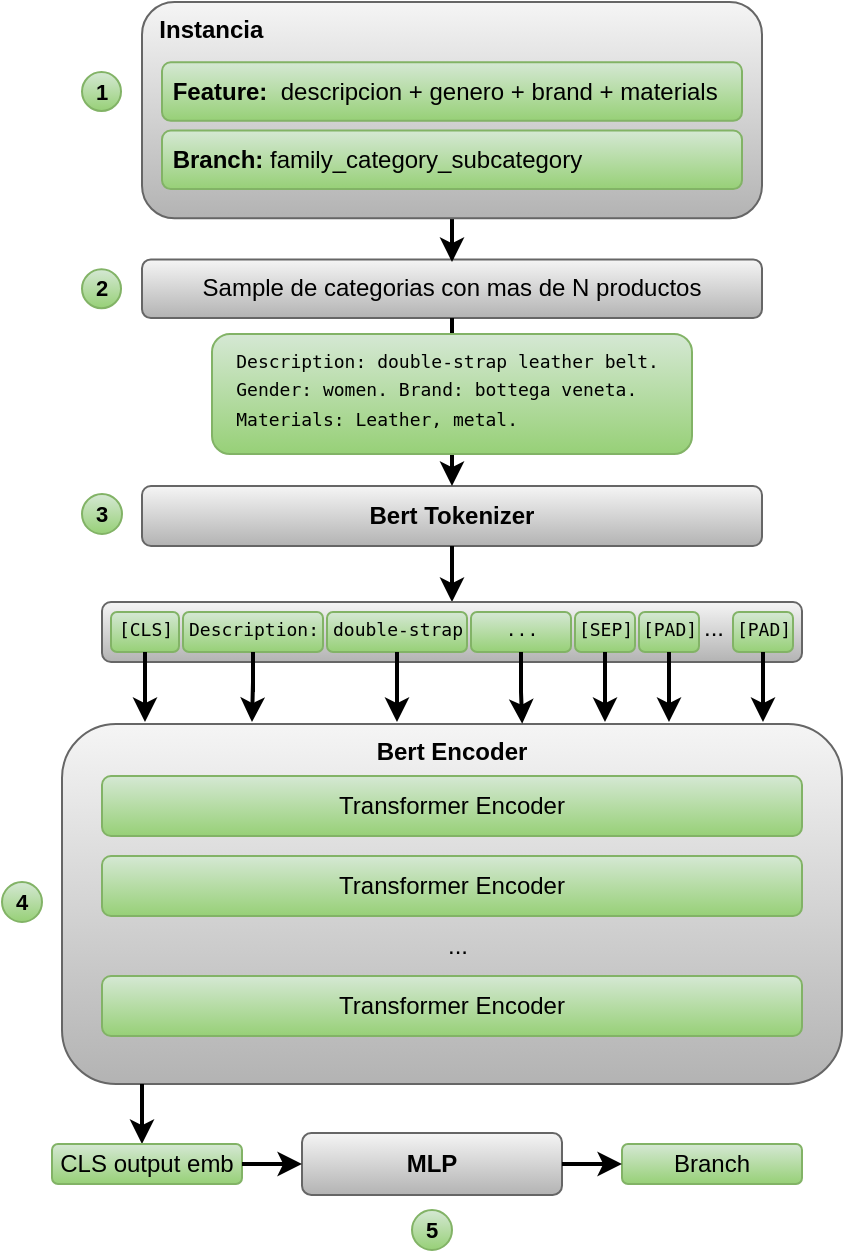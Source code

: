 <mxfile version="20.2.2" type="google"><diagram id="clHXbGgNlDHyLm2BP15B" name="Página-1"><mxGraphModel grid="1" page="1" gridSize="10" guides="1" tooltips="1" connect="1" arrows="1" fold="1" pageScale="1" pageWidth="850" pageHeight="1100" math="0" shadow="0"><root><mxCell id="0"/><mxCell id="1" parent="0"/><mxCell id="1I2EuglqX8g7CI80O3RP-70" value="" style="group" connectable="0" vertex="1" parent="1"><mxGeometry x="-190" y="-80" width="420" height="624" as="geometry"/></mxCell><mxCell id="1I2EuglqX8g7CI80O3RP-63" value="" style="group;fontStyle=1" connectable="0" vertex="1" parent="1I2EuglqX8g7CI80O3RP-70"><mxGeometry x="40" y="242" width="340" height="30" as="geometry"/></mxCell><mxCell id="hbDmkZnZicxOT-NP-SxI-7" value="&lt;b&gt;Bert Tokenizer&lt;/b&gt;" style="rounded=1;whiteSpace=wrap;html=1;fillColor=#f5f5f5;gradientColor=#b3b3b3;strokeColor=#666666;" vertex="1" parent="1I2EuglqX8g7CI80O3RP-63"><mxGeometry x="30" width="310" height="30" as="geometry"/></mxCell><mxCell id="hbDmkZnZicxOT-NP-SxI-13" value="3" style="ellipse;whiteSpace=wrap;html=1;aspect=fixed;fontSize=11;fillColor=#d5e8d4;strokeColor=#82b366;fontStyle=1;gradientColor=#97d077;" vertex="1" parent="1I2EuglqX8g7CI80O3RP-63"><mxGeometry y="4" width="20" height="20" as="geometry"/></mxCell><mxCell id="1I2EuglqX8g7CI80O3RP-65" style="edgeStyle=orthogonalEdgeStyle;rounded=0;orthogonalLoop=1;jettySize=auto;html=1;strokeWidth=2;" edge="1" parent="1I2EuglqX8g7CI80O3RP-70" source="hbDmkZnZicxOT-NP-SxI-7"><mxGeometry relative="1" as="geometry"><mxPoint x="225" y="300" as="targetPoint"/></mxGeometry></mxCell><mxCell id="1I2EuglqX8g7CI80O3RP-25" value="" style="group" connectable="0" vertex="1" parent="1I2EuglqX8g7CI80O3RP-70"><mxGeometry x="20" y="300" width="380" height="40" as="geometry"/></mxCell><mxCell id="1I2EuglqX8g7CI80O3RP-23" value="" style="rounded=1;whiteSpace=wrap;html=1;fillColor=#f5f5f5;gradientColor=#b3b3b3;strokeColor=#666666;" vertex="1" parent="1I2EuglqX8g7CI80O3RP-25"><mxGeometry x="30" width="350" height="30" as="geometry"/></mxCell><mxCell id="1I2EuglqX8g7CI80O3RP-13" value="&lt;pre style=&quot;font-size: 9px; background-color: var(--jp-layout-color0); box-sizing: unset; font-family: Menlo, &amp;quot;DejaVu Sans Mono&amp;quot;, consolas, &amp;quot;Courier New&amp;quot;, monospace; line-height: normal; border: none; margin-top: 0px; margin-bottom: 0.5em; padding: 0px; overflow: auto; word-break: break-all; overflow-wrap: break-word;&quot;&gt;&lt;pre style=&quot;background-color: var(--jp-layout-color0); box-sizing: unset; font-family: Menlo, &amp;quot;DejaVu Sans Mono&amp;quot;, consolas, &amp;quot;Courier New&amp;quot;, monospace; line-height: normal; border: none; margin-top: 0px; margin-bottom: 0.5em; padding: 0px; overflow: auto; word-break: break-all; overflow-wrap: break-word;&quot;&gt;&lt;span style=&quot;box-sizing: unset; text-decoration-color: rgb(0, 128, 0);&quot;&gt;double-strap&lt;/span&gt;&lt;/pre&gt;&lt;/pre&gt;" style="rounded=1;whiteSpace=wrap;html=1;fillColor=#d5e8d4;gradientColor=#97d077;strokeColor=#82b366;spacingTop=5;" vertex="1" parent="1I2EuglqX8g7CI80O3RP-25"><mxGeometry x="142.5" y="5" width="70" height="20" as="geometry"/></mxCell><mxCell id="1I2EuglqX8g7CI80O3RP-16" value="&lt;pre style=&quot;font-size: 9px; background-color: var(--jp-layout-color0); box-sizing: unset; font-family: Menlo, &amp;quot;DejaVu Sans Mono&amp;quot;, consolas, &amp;quot;Courier New&amp;quot;, monospace; line-height: normal; border: none; margin-top: 0px; margin-bottom: 0.5em; padding: 0px; overflow: auto; word-break: break-all; overflow-wrap: break-word;&quot;&gt;&lt;pre style=&quot;background-color: var(--jp-layout-color0); box-sizing: unset; font-family: Menlo, &amp;quot;DejaVu Sans Mono&amp;quot;, consolas, &amp;quot;Courier New&amp;quot;, monospace; line-height: normal; border: none; margin-top: 0px; margin-bottom: 0.5em; padding: 0px; overflow: auto; word-break: break-all; overflow-wrap: break-word;&quot;&gt;&lt;span style=&quot;box-sizing: unset; text-decoration-color: rgb(0, 128, 0);&quot;&gt;Description:&lt;/span&gt;&lt;/pre&gt;&lt;/pre&gt;" style="rounded=1;whiteSpace=wrap;html=1;fillColor=#d5e8d4;gradientColor=#97d077;strokeColor=#82b366;spacingTop=5;" vertex="1" parent="1I2EuglqX8g7CI80O3RP-25"><mxGeometry x="70.5" y="5" width="70" height="20" as="geometry"/></mxCell><mxCell id="1I2EuglqX8g7CI80O3RP-17" value="&lt;pre style=&quot;font-size: 9px; background-color: var(--jp-layout-color0); box-sizing: unset; font-family: Menlo, &amp;quot;DejaVu Sans Mono&amp;quot;, consolas, &amp;quot;Courier New&amp;quot;, monospace; line-height: normal; border: none; margin-top: 0px; margin-bottom: 0.5em; padding: 0px; overflow: auto; word-break: break-all; overflow-wrap: break-word;&quot;&gt;&lt;pre style=&quot;background-color: var(--jp-layout-color0); box-sizing: unset; font-family: Menlo, &amp;quot;DejaVu Sans Mono&amp;quot;, consolas, &amp;quot;Courier New&amp;quot;, monospace; line-height: normal; border: none; margin-top: 0px; margin-bottom: 0.5em; padding: 0px; overflow: auto; word-break: break-all; overflow-wrap: break-word;&quot;&gt;&lt;span style=&quot;background-color: var(--jp-layout-color0);&quot;&gt;...&lt;/span&gt;&lt;/pre&gt;&lt;/pre&gt;" style="rounded=1;whiteSpace=wrap;html=1;fillColor=#d5e8d4;gradientColor=#97d077;strokeColor=#82b366;spacingTop=5;" vertex="1" parent="1I2EuglqX8g7CI80O3RP-25"><mxGeometry x="214.5" y="5" width="50" height="20" as="geometry"/></mxCell><mxCell id="1I2EuglqX8g7CI80O3RP-18" value="&lt;pre style=&quot;font-size: 9px; background-color: var(--jp-layout-color0); box-sizing: unset; font-family: Menlo, &amp;quot;DejaVu Sans Mono&amp;quot;, consolas, &amp;quot;Courier New&amp;quot;, monospace; line-height: normal; border: none; margin-top: 0px; margin-bottom: 0.5em; padding: 0px; overflow: auto; word-break: break-all; overflow-wrap: break-word;&quot;&gt;&lt;pre style=&quot;background-color: var(--jp-layout-color0); box-sizing: unset; font-family: Menlo, &amp;quot;DejaVu Sans Mono&amp;quot;, consolas, &amp;quot;Courier New&amp;quot;, monospace; line-height: normal; border: none; margin-top: 0px; margin-bottom: 0.5em; padding: 0px; overflow: auto; word-break: break-all; overflow-wrap: break-word;&quot;&gt;&lt;span style=&quot;box-sizing: unset; text-decoration-color: rgb(0, 128, 0);&quot;&gt;[CLS]&lt;/span&gt;&lt;/pre&gt;&lt;/pre&gt;" style="rounded=1;whiteSpace=wrap;html=1;fillColor=#d5e8d4;gradientColor=#97d077;strokeColor=#82b366;spacingTop=5;" vertex="1" parent="1I2EuglqX8g7CI80O3RP-25"><mxGeometry x="34.5" y="5" width="34" height="20" as="geometry"/></mxCell><mxCell id="1I2EuglqX8g7CI80O3RP-19" value="&lt;pre style=&quot;font-size: 9px; background-color: var(--jp-layout-color0); box-sizing: unset; font-family: Menlo, &amp;quot;DejaVu Sans Mono&amp;quot;, consolas, &amp;quot;Courier New&amp;quot;, monospace; line-height: normal; border: none; margin-top: 0px; margin-bottom: 0.5em; padding: 0px; overflow: auto; word-break: break-all; overflow-wrap: break-word;&quot;&gt;&lt;pre style=&quot;background-color: var(--jp-layout-color0); box-sizing: unset; font-family: Menlo, &amp;quot;DejaVu Sans Mono&amp;quot;, consolas, &amp;quot;Courier New&amp;quot;, monospace; line-height: normal; border: none; margin-top: 0px; margin-bottom: 0.5em; padding: 0px; overflow: auto; word-break: break-all; overflow-wrap: break-word;&quot;&gt;&lt;span style=&quot;box-sizing: unset; text-decoration-color: rgb(0, 128, 0);&quot;&gt;[SEP]&lt;/span&gt;&lt;/pre&gt;&lt;/pre&gt;" style="rounded=1;whiteSpace=wrap;html=1;fillColor=#d5e8d4;gradientColor=#97d077;strokeColor=#82b366;spacingTop=5;" vertex="1" parent="1I2EuglqX8g7CI80O3RP-25"><mxGeometry x="266.5" y="5" width="30" height="20" as="geometry"/></mxCell><mxCell id="1I2EuglqX8g7CI80O3RP-20" value="&lt;pre style=&quot;font-size: 9px; background-color: var(--jp-layout-color0); box-sizing: unset; font-family: Menlo, &amp;quot;DejaVu Sans Mono&amp;quot;, consolas, &amp;quot;Courier New&amp;quot;, monospace; line-height: normal; border: none; margin-top: 0px; margin-bottom: 0.5em; padding: 0px; overflow: auto; word-break: break-all; overflow-wrap: break-word;&quot;&gt;&lt;pre style=&quot;background-color: var(--jp-layout-color0); box-sizing: unset; font-family: Menlo, &amp;quot;DejaVu Sans Mono&amp;quot;, consolas, &amp;quot;Courier New&amp;quot;, monospace; line-height: normal; border: none; margin-top: 0px; margin-bottom: 0.5em; padding: 0px; overflow: auto; word-break: break-all; overflow-wrap: break-word;&quot;&gt;&lt;span style=&quot;box-sizing: unset; text-decoration-color: rgb(0, 128, 0);&quot;&gt;[PAD]&lt;/span&gt;&lt;/pre&gt;&lt;/pre&gt;" style="rounded=1;whiteSpace=wrap;html=1;fillColor=#d5e8d4;gradientColor=#97d077;strokeColor=#82b366;spacingTop=5;" vertex="1" parent="1I2EuglqX8g7CI80O3RP-25"><mxGeometry x="298.5" y="5" width="30" height="20" as="geometry"/></mxCell><mxCell id="1I2EuglqX8g7CI80O3RP-21" value="..." style="text;html=1;strokeColor=none;fillColor=none;align=center;verticalAlign=middle;whiteSpace=wrap;rounded=0;" vertex="1" parent="1I2EuglqX8g7CI80O3RP-25"><mxGeometry x="310" y="5" width="51.5" height="15" as="geometry"/></mxCell><mxCell id="1I2EuglqX8g7CI80O3RP-22" value="&lt;pre style=&quot;font-size: 9px; background-color: var(--jp-layout-color0); box-sizing: unset; font-family: Menlo, &amp;quot;DejaVu Sans Mono&amp;quot;, consolas, &amp;quot;Courier New&amp;quot;, monospace; line-height: normal; border: none; margin-top: 0px; margin-bottom: 0.5em; padding: 0px; overflow: auto; word-break: break-all; overflow-wrap: break-word;&quot;&gt;&lt;pre style=&quot;background-color: var(--jp-layout-color0); box-sizing: unset; font-family: Menlo, &amp;quot;DejaVu Sans Mono&amp;quot;, consolas, &amp;quot;Courier New&amp;quot;, monospace; line-height: normal; border: none; margin-top: 0px; margin-bottom: 0.5em; padding: 0px; overflow: auto; word-break: break-all; overflow-wrap: break-word;&quot;&gt;&lt;span style=&quot;box-sizing: unset; text-decoration-color: rgb(0, 128, 0);&quot;&gt;[PAD]&lt;/span&gt;&lt;/pre&gt;&lt;/pre&gt;" style="rounded=1;whiteSpace=wrap;html=1;fillColor=#d5e8d4;gradientColor=#97d077;strokeColor=#82b366;spacingTop=5;" vertex="1" parent="1I2EuglqX8g7CI80O3RP-25"><mxGeometry x="345.5" y="5" width="30" height="20" as="geometry"/></mxCell><mxCell id="1I2EuglqX8g7CI80O3RP-43" value="" style="group" connectable="0" vertex="1" parent="1I2EuglqX8g7CI80O3RP-70"><mxGeometry x="30" y="361" width="390" height="180" as="geometry"/></mxCell><mxCell id="1I2EuglqX8g7CI80O3RP-42" value="Bert Encoder" style="rounded=1;whiteSpace=wrap;html=1;fillColor=#f5f5f5;gradientColor=#b3b3b3;strokeColor=#666666;verticalAlign=top;fontStyle=1" vertex="1" parent="1I2EuglqX8g7CI80O3RP-43"><mxGeometry width="390" height="180" as="geometry"/></mxCell><mxCell id="1I2EuglqX8g7CI80O3RP-41" value="..." style="text;html=1;strokeColor=none;fillColor=none;align=center;verticalAlign=middle;whiteSpace=wrap;rounded=0;" vertex="1" parent="1I2EuglqX8g7CI80O3RP-43"><mxGeometry x="173" y="106" width="50" height="10" as="geometry"/></mxCell><mxCell id="1I2EuglqX8g7CI80O3RP-27" value="Transformer Encoder" style="rounded=1;whiteSpace=wrap;html=1;fillColor=#d5e8d4;gradientColor=#97d077;strokeColor=#82b366;" vertex="1" parent="1I2EuglqX8g7CI80O3RP-43"><mxGeometry x="20" y="26" width="350" height="30" as="geometry"/></mxCell><mxCell id="1I2EuglqX8g7CI80O3RP-28" value="Transformer Encoder" style="rounded=1;whiteSpace=wrap;html=1;fillColor=#d5e8d4;gradientColor=#97d077;strokeColor=#82b366;" vertex="1" parent="1I2EuglqX8g7CI80O3RP-43"><mxGeometry x="20" y="66" width="350" height="30" as="geometry"/></mxCell><mxCell id="1I2EuglqX8g7CI80O3RP-29" value="Transformer Encoder" style="rounded=1;whiteSpace=wrap;html=1;fillColor=#d5e8d4;gradientColor=#97d077;strokeColor=#82b366;" vertex="1" parent="1I2EuglqX8g7CI80O3RP-43"><mxGeometry x="20" y="126" width="350" height="30" as="geometry"/></mxCell><mxCell id="1I2EuglqX8g7CI80O3RP-44" style="edgeStyle=orthogonalEdgeStyle;rounded=0;orthogonalLoop=1;jettySize=auto;html=1;strokeWidth=2;" edge="1" parent="1I2EuglqX8g7CI80O3RP-70" source="1I2EuglqX8g7CI80O3RP-18"><mxGeometry relative="1" as="geometry"><mxPoint x="71.5" y="360" as="targetPoint"/></mxGeometry></mxCell><mxCell id="1I2EuglqX8g7CI80O3RP-45" style="edgeStyle=orthogonalEdgeStyle;rounded=0;orthogonalLoop=1;jettySize=auto;html=1;strokeWidth=2;" edge="1" parent="1I2EuglqX8g7CI80O3RP-70" source="1I2EuglqX8g7CI80O3RP-16"><mxGeometry relative="1" as="geometry"><mxPoint x="125" y="360" as="targetPoint"/></mxGeometry></mxCell><mxCell id="1I2EuglqX8g7CI80O3RP-46" style="edgeStyle=orthogonalEdgeStyle;rounded=0;orthogonalLoop=1;jettySize=auto;html=1;strokeWidth=2;" edge="1" parent="1I2EuglqX8g7CI80O3RP-70" source="1I2EuglqX8g7CI80O3RP-13"><mxGeometry relative="1" as="geometry"><mxPoint x="197.5" y="360" as="targetPoint"/></mxGeometry></mxCell><mxCell id="1I2EuglqX8g7CI80O3RP-47" style="edgeStyle=orthogonalEdgeStyle;rounded=0;orthogonalLoop=1;jettySize=auto;html=1;entryX=0.59;entryY=-0.001;entryDx=0;entryDy=0;entryPerimeter=0;strokeWidth=2;" edge="1" parent="1I2EuglqX8g7CI80O3RP-70" source="1I2EuglqX8g7CI80O3RP-17" target="1I2EuglqX8g7CI80O3RP-42"><mxGeometry relative="1" as="geometry"/></mxCell><mxCell id="1I2EuglqX8g7CI80O3RP-48" style="edgeStyle=orthogonalEdgeStyle;rounded=0;orthogonalLoop=1;jettySize=auto;html=1;strokeWidth=2;" edge="1" parent="1I2EuglqX8g7CI80O3RP-70" source="1I2EuglqX8g7CI80O3RP-19"><mxGeometry relative="1" as="geometry"><mxPoint x="301.5" y="360" as="targetPoint"/></mxGeometry></mxCell><mxCell id="1I2EuglqX8g7CI80O3RP-50" style="edgeStyle=orthogonalEdgeStyle;rounded=0;orthogonalLoop=1;jettySize=auto;html=1;strokeWidth=2;" edge="1" parent="1I2EuglqX8g7CI80O3RP-70" source="1I2EuglqX8g7CI80O3RP-20"><mxGeometry relative="1" as="geometry"><mxPoint x="333.5" y="360" as="targetPoint"/></mxGeometry></mxCell><mxCell id="1I2EuglqX8g7CI80O3RP-51" style="edgeStyle=orthogonalEdgeStyle;rounded=0;orthogonalLoop=1;jettySize=auto;html=1;strokeWidth=2;" edge="1" parent="1I2EuglqX8g7CI80O3RP-70" source="1I2EuglqX8g7CI80O3RP-22"><mxGeometry relative="1" as="geometry"><mxPoint x="380.5" y="360" as="targetPoint"/></mxGeometry></mxCell><mxCell id="1I2EuglqX8g7CI80O3RP-52" style="edgeStyle=orthogonalEdgeStyle;rounded=0;orthogonalLoop=1;jettySize=auto;html=1;strokeWidth=2;" edge="1" parent="1I2EuglqX8g7CI80O3RP-70"><mxGeometry relative="1" as="geometry"><mxPoint x="70" y="571" as="targetPoint"/><mxPoint x="70" y="545" as="sourcePoint"/><Array as="points"><mxPoint x="70" y="541"/><mxPoint x="70" y="541"/></Array></mxGeometry></mxCell><mxCell id="1I2EuglqX8g7CI80O3RP-53" value="CLS output emb" style="rounded=1;whiteSpace=wrap;html=1;gradientColor=#97d077;fillColor=#d5e8d4;strokeColor=#82b366;" vertex="1" parent="1I2EuglqX8g7CI80O3RP-70"><mxGeometry x="25" y="571" width="95" height="20" as="geometry"/></mxCell><mxCell id="1I2EuglqX8g7CI80O3RP-54" value="&lt;b&gt;MLP&lt;/b&gt;" style="rounded=1;whiteSpace=wrap;html=1;gradientColor=#b3b3b3;fillColor=#f5f5f5;strokeColor=#666666;" vertex="1" parent="1I2EuglqX8g7CI80O3RP-70"><mxGeometry x="150" y="565.5" width="130" height="31" as="geometry"/></mxCell><mxCell id="1I2EuglqX8g7CI80O3RP-55" style="edgeStyle=orthogonalEdgeStyle;rounded=0;orthogonalLoop=1;jettySize=auto;html=1;entryX=0;entryY=0.5;entryDx=0;entryDy=0;strokeWidth=2;" edge="1" parent="1I2EuglqX8g7CI80O3RP-70" source="1I2EuglqX8g7CI80O3RP-53" target="1I2EuglqX8g7CI80O3RP-54"><mxGeometry relative="1" as="geometry"/></mxCell><mxCell id="1I2EuglqX8g7CI80O3RP-56" value="Branch" style="rounded=1;whiteSpace=wrap;html=1;gradientColor=#97d077;fillColor=#d5e8d4;strokeColor=#82b366;" vertex="1" parent="1I2EuglqX8g7CI80O3RP-70"><mxGeometry x="310" y="571" width="90" height="20" as="geometry"/></mxCell><mxCell id="1I2EuglqX8g7CI80O3RP-57" style="edgeStyle=orthogonalEdgeStyle;rounded=0;orthogonalLoop=1;jettySize=auto;html=1;strokeWidth=2;" edge="1" parent="1I2EuglqX8g7CI80O3RP-70" source="1I2EuglqX8g7CI80O3RP-54" target="1I2EuglqX8g7CI80O3RP-56"><mxGeometry relative="1" as="geometry"/></mxCell><mxCell id="1I2EuglqX8g7CI80O3RP-66" value="5" style="ellipse;whiteSpace=wrap;html=1;aspect=fixed;fontSize=11;fillColor=#d5e8d4;strokeColor=#82b366;fontStyle=1;gradientColor=#97d077;" vertex="1" parent="1I2EuglqX8g7CI80O3RP-70"><mxGeometry x="205" y="604" width="20" height="20" as="geometry"/></mxCell><mxCell id="1I2EuglqX8g7CI80O3RP-67" value="4" style="ellipse;whiteSpace=wrap;html=1;aspect=fixed;fontSize=11;fillColor=#d5e8d4;strokeColor=#82b366;fontStyle=1;gradientColor=#97d077;" vertex="1" parent="1I2EuglqX8g7CI80O3RP-70"><mxGeometry y="440" width="20" height="20" as="geometry"/></mxCell><mxCell id="1I2EuglqX8g7CI80O3RP-61" value="" style="group" connectable="0" vertex="1" parent="1I2EuglqX8g7CI80O3RP-70"><mxGeometry x="40" y="128.741" width="340" height="29.259" as="geometry"/></mxCell><mxCell id="hbDmkZnZicxOT-NP-SxI-5" value="Sample de categorias con mas de N productos" style="rounded=1;whiteSpace=wrap;html=1;fillColor=#f5f5f5;gradientColor=#b3b3b3;strokeColor=#666666;" vertex="1" parent="1I2EuglqX8g7CI80O3RP-61"><mxGeometry x="30" width="310" height="29.259" as="geometry"/></mxCell><mxCell id="hbDmkZnZicxOT-NP-SxI-12" value="2" style="ellipse;whiteSpace=wrap;html=1;aspect=fixed;fontSize=11;fillColor=#d5e8d4;strokeColor=#82b366;fontStyle=1;gradientColor=#97d077;" vertex="1" parent="1I2EuglqX8g7CI80O3RP-61"><mxGeometry y="4.877" width="19.506" height="19.506" as="geometry"/></mxCell><mxCell id="hbDmkZnZicxOT-NP-SxI-8" style="edgeStyle=orthogonalEdgeStyle;rounded=0;orthogonalLoop=1;jettySize=auto;html=1;strokeWidth=2;" edge="1" parent="1I2EuglqX8g7CI80O3RP-70" source="hbDmkZnZicxOT-NP-SxI-5" target="hbDmkZnZicxOT-NP-SxI-7"><mxGeometry relative="1" as="geometry"/></mxCell><mxCell id="1I2EuglqX8g7CI80O3RP-68" style="edgeStyle=orthogonalEdgeStyle;rounded=0;orthogonalLoop=1;jettySize=auto;html=1;entryX=0.5;entryY=0.043;entryDx=0;entryDy=0;entryPerimeter=0;strokeWidth=2;" edge="1" parent="1I2EuglqX8g7CI80O3RP-70" source="hbDmkZnZicxOT-NP-SxI-4" target="hbDmkZnZicxOT-NP-SxI-5"><mxGeometry relative="1" as="geometry"/></mxCell><mxCell id="hbDmkZnZicxOT-NP-SxI-4" value="&lt;div style=&quot;&quot;&gt;&lt;span style=&quot;background-color: initial;&quot;&gt;&amp;nbsp; &lt;b&gt;Instancia&lt;/b&gt;&lt;/span&gt;&lt;/div&gt;" style="rounded=1;whiteSpace=wrap;html=1;align=left;verticalAlign=top;fillColor=#f5f5f5;strokeColor=#666666;gradientColor=#b3b3b3;" vertex="1" parent="1I2EuglqX8g7CI80O3RP-70"><mxGeometry x="70" width="310" height="108.16" as="geometry"/></mxCell><mxCell id="1I2EuglqX8g7CI80O3RP-59" value="" style="group" connectable="0" vertex="1" parent="1I2EuglqX8g7CI80O3RP-70"><mxGeometry x="40" y="30.136" width="330" height="63.395" as="geometry"/></mxCell><mxCell id="hbDmkZnZicxOT-NP-SxI-1" value="&lt;b&gt;&amp;nbsp;Feature:&amp;nbsp;&amp;nbsp;&lt;/b&gt;&lt;span style=&quot;background-color: initial;&quot;&gt;descripcion + genero +&amp;nbsp;&lt;/span&gt;&lt;span style=&quot;background-color: initial;&quot;&gt;brand +&amp;nbsp;&lt;/span&gt;&lt;span style=&quot;background-color: initial;&quot;&gt;materials&lt;/span&gt;&lt;span style=&quot;background-color: initial;&quot;&gt;&lt;br&gt;&lt;/span&gt;" style="rounded=1;whiteSpace=wrap;html=1;align=left;fillColor=#d5e8d4;gradientColor=#97d077;strokeColor=#82b366;" vertex="1" parent="1I2EuglqX8g7CI80O3RP-59"><mxGeometry x="40" width="290" height="29.259" as="geometry"/></mxCell><mxCell id="hbDmkZnZicxOT-NP-SxI-3" value="&lt;b&gt;&amp;nbsp;Branch:&amp;nbsp;&lt;/b&gt;family_category_subcategory" style="rounded=1;whiteSpace=wrap;html=1;align=left;fillColor=#d5e8d4;gradientColor=#97d077;strokeColor=#82b366;" vertex="1" parent="1I2EuglqX8g7CI80O3RP-59"><mxGeometry x="40" y="34.136" width="290" height="29.259" as="geometry"/></mxCell><mxCell id="hbDmkZnZicxOT-NP-SxI-11" value="1" style="ellipse;whiteSpace=wrap;html=1;aspect=fixed;fontSize=11;fillColor=#d5e8d4;strokeColor=#82b366;fontStyle=1;gradientColor=#97d077;" vertex="1" parent="1I2EuglqX8g7CI80O3RP-59"><mxGeometry y="4.877" width="19.506" height="19.506" as="geometry"/></mxCell><mxCell id="hbDmkZnZicxOT-NP-SxI-9" value="&lt;pre style=&quot;box-sizing: unset; font-family: Menlo, &amp;quot;DejaVu Sans Mono&amp;quot;, consolas, &amp;quot;Courier New&amp;quot;, monospace; font-size: 9px; line-height: normal; border: none; margin-top: 0px; margin-bottom: 0.5em; padding: 0px; background-color: var(--jp-layout-color0); overflow: auto; word-break: break-all; overflow-wrap: break-word; text-align: start;&quot;&gt;&lt;span style=&quot;box-sizing: unset; text-decoration-color: rgb(0, 128, 0); font-size: 9px;&quot;&gt;&lt;span&gt;Description: double-strap leather belt. &lt;/span&gt;&lt;/span&gt;&lt;/pre&gt;&lt;pre style=&quot;box-sizing: unset; font-family: Menlo, &amp;quot;DejaVu Sans Mono&amp;quot;, consolas, &amp;quot;Courier New&amp;quot;, monospace; font-size: 9px; line-height: normal; border: none; margin-top: 0px; margin-bottom: 0.5em; padding: 0px; background-color: var(--jp-layout-color0); overflow: auto; word-break: break-all; overflow-wrap: break-word; text-align: start;&quot;&gt;&lt;span style=&quot;box-sizing: unset; text-decoration-color: rgb(0, 128, 0); font-size: 9px;&quot;&gt;&lt;span&gt;Gender: women. Brand: bottega veneta. &lt;/span&gt;&lt;/span&gt;&lt;/pre&gt;&lt;pre style=&quot;box-sizing: unset; font-family: Menlo, &amp;quot;DejaVu Sans Mono&amp;quot;, consolas, &amp;quot;Courier New&amp;quot;, monospace; font-size: 9px; line-height: normal; border: none; margin-top: 0px; margin-bottom: 0.5em; padding: 0px; background-color: var(--jp-layout-color0); overflow: auto; word-break: break-all; overflow-wrap: break-word; text-align: start;&quot;&gt;&lt;span style=&quot;box-sizing: unset; text-decoration-color: rgb(0, 128, 0); font-size: 9px;&quot;&gt;&lt;span&gt;Materials: Leather, metal.&lt;/span&gt;&lt;/span&gt;&lt;/pre&gt;" style="text;html=1;align=center;verticalAlign=middle;resizable=0;points=[];autosize=1;strokeColor=#82b366;fillColor=#d5e8d4;fontSize=9;gradientColor=#97d077;fontStyle=0;rounded=1;" vertex="1" parent="1I2EuglqX8g7CI80O3RP-70"><mxGeometry x="105" y="166" width="240" height="60" as="geometry"/></mxCell></root></mxGraphModel></diagram></mxfile>